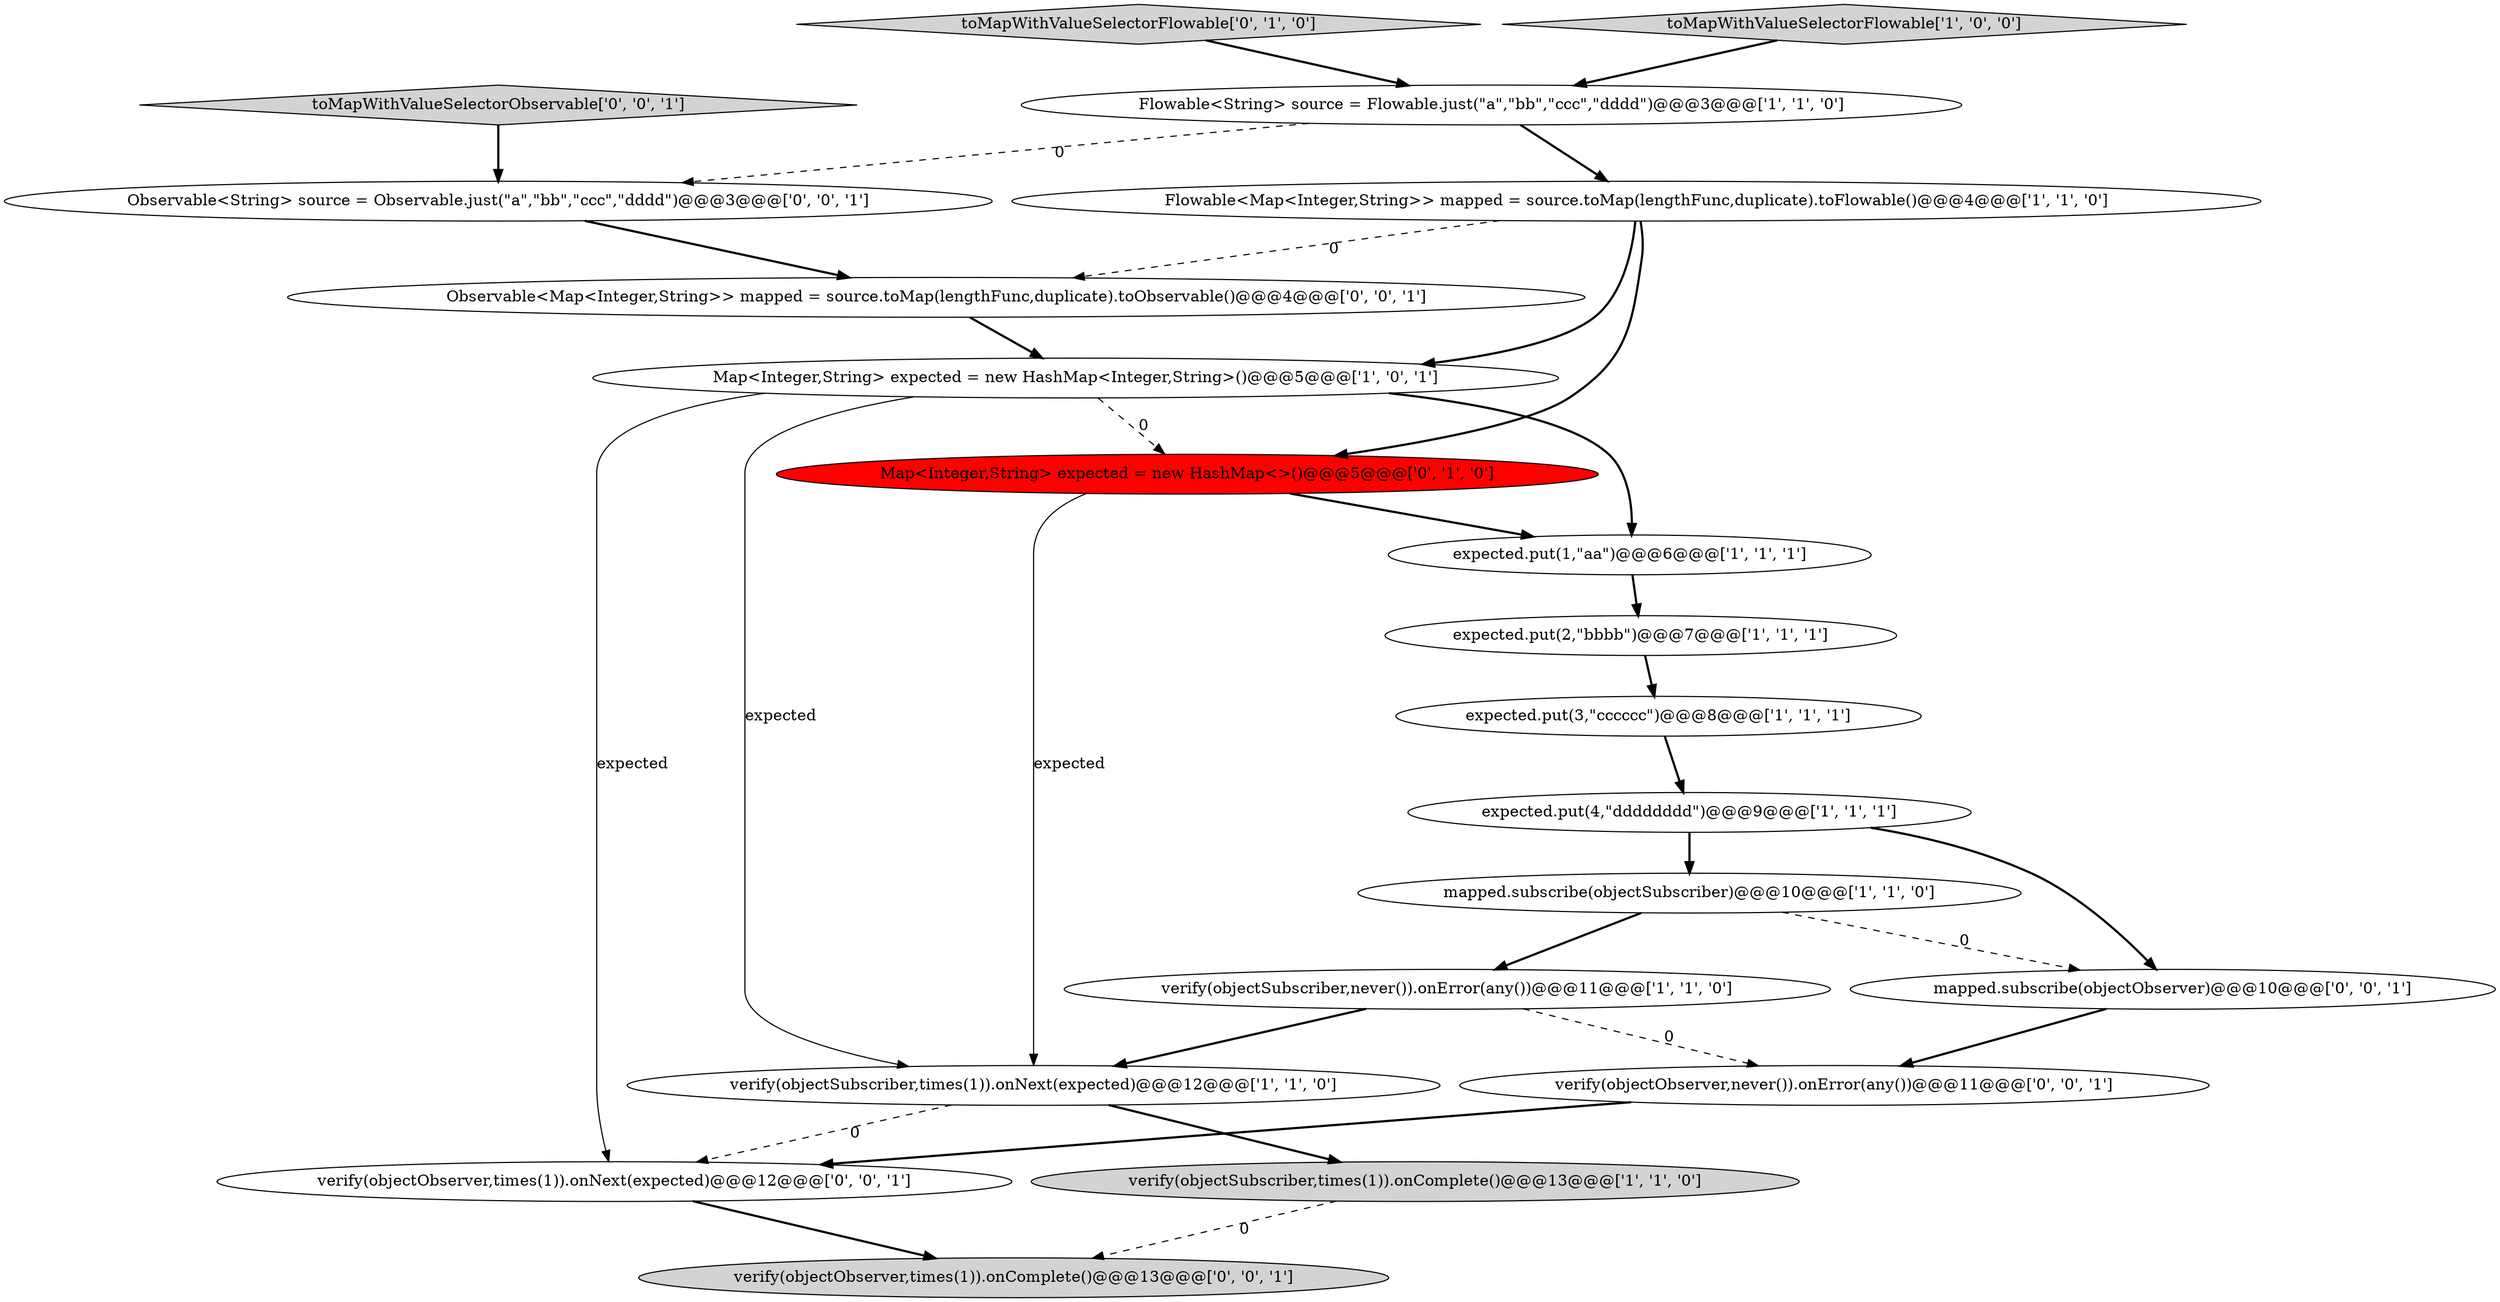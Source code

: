 digraph {
18 [style = filled, label = "mapped.subscribe(objectObserver)@@@10@@@['0', '0', '1']", fillcolor = white, shape = ellipse image = "AAA0AAABBB3BBB"];
15 [style = filled, label = "toMapWithValueSelectorObservable['0', '0', '1']", fillcolor = lightgray, shape = diamond image = "AAA0AAABBB3BBB"];
5 [style = filled, label = "verify(objectSubscriber,times(1)).onNext(expected)@@@12@@@['1', '1', '0']", fillcolor = white, shape = ellipse image = "AAA0AAABBB1BBB"];
12 [style = filled, label = "toMapWithValueSelectorFlowable['0', '1', '0']", fillcolor = lightgray, shape = diamond image = "AAA0AAABBB2BBB"];
19 [style = filled, label = "Observable<String> source = Observable.just(\"a\",\"bb\",\"ccc\",\"dddd\")@@@3@@@['0', '0', '1']", fillcolor = white, shape = ellipse image = "AAA0AAABBB3BBB"];
3 [style = filled, label = "expected.put(1,\"aa\")@@@6@@@['1', '1', '1']", fillcolor = white, shape = ellipse image = "AAA0AAABBB1BBB"];
9 [style = filled, label = "verify(objectSubscriber,times(1)).onComplete()@@@13@@@['1', '1', '0']", fillcolor = lightgray, shape = ellipse image = "AAA0AAABBB1BBB"];
0 [style = filled, label = "Flowable<String> source = Flowable.just(\"a\",\"bb\",\"ccc\",\"dddd\")@@@3@@@['1', '1', '0']", fillcolor = white, shape = ellipse image = "AAA0AAABBB1BBB"];
13 [style = filled, label = "Map<Integer,String> expected = new HashMap<>()@@@5@@@['0', '1', '0']", fillcolor = red, shape = ellipse image = "AAA1AAABBB2BBB"];
2 [style = filled, label = "Map<Integer,String> expected = new HashMap<Integer,String>()@@@5@@@['1', '0', '1']", fillcolor = white, shape = ellipse image = "AAA0AAABBB1BBB"];
7 [style = filled, label = "Flowable<Map<Integer,String>> mapped = source.toMap(lengthFunc,duplicate).toFlowable()@@@4@@@['1', '1', '0']", fillcolor = white, shape = ellipse image = "AAA0AAABBB1BBB"];
6 [style = filled, label = "mapped.subscribe(objectSubscriber)@@@10@@@['1', '1', '0']", fillcolor = white, shape = ellipse image = "AAA0AAABBB1BBB"];
8 [style = filled, label = "expected.put(3,\"cccccc\")@@@8@@@['1', '1', '1']", fillcolor = white, shape = ellipse image = "AAA0AAABBB1BBB"];
16 [style = filled, label = "verify(objectObserver,times(1)).onNext(expected)@@@12@@@['0', '0', '1']", fillcolor = white, shape = ellipse image = "AAA0AAABBB3BBB"];
20 [style = filled, label = "verify(objectObserver,never()).onError(any())@@@11@@@['0', '0', '1']", fillcolor = white, shape = ellipse image = "AAA0AAABBB3BBB"];
11 [style = filled, label = "toMapWithValueSelectorFlowable['1', '0', '0']", fillcolor = lightgray, shape = diamond image = "AAA0AAABBB1BBB"];
4 [style = filled, label = "expected.put(4,\"dddddddd\")@@@9@@@['1', '1', '1']", fillcolor = white, shape = ellipse image = "AAA0AAABBB1BBB"];
17 [style = filled, label = "verify(objectObserver,times(1)).onComplete()@@@13@@@['0', '0', '1']", fillcolor = lightgray, shape = ellipse image = "AAA0AAABBB3BBB"];
14 [style = filled, label = "Observable<Map<Integer,String>> mapped = source.toMap(lengthFunc,duplicate).toObservable()@@@4@@@['0', '0', '1']", fillcolor = white, shape = ellipse image = "AAA0AAABBB3BBB"];
1 [style = filled, label = "verify(objectSubscriber,never()).onError(any())@@@11@@@['1', '1', '0']", fillcolor = white, shape = ellipse image = "AAA0AAABBB1BBB"];
10 [style = filled, label = "expected.put(2,\"bbbb\")@@@7@@@['1', '1', '1']", fillcolor = white, shape = ellipse image = "AAA0AAABBB1BBB"];
1->5 [style = bold, label=""];
7->13 [style = bold, label=""];
5->9 [style = bold, label=""];
13->5 [style = solid, label="expected"];
4->6 [style = bold, label=""];
2->16 [style = solid, label="expected"];
0->19 [style = dashed, label="0"];
7->14 [style = dashed, label="0"];
2->3 [style = bold, label=""];
2->5 [style = solid, label="expected"];
4->18 [style = bold, label=""];
16->17 [style = bold, label=""];
15->19 [style = bold, label=""];
12->0 [style = bold, label=""];
0->7 [style = bold, label=""];
6->18 [style = dashed, label="0"];
1->20 [style = dashed, label="0"];
5->16 [style = dashed, label="0"];
3->10 [style = bold, label=""];
6->1 [style = bold, label=""];
18->20 [style = bold, label=""];
11->0 [style = bold, label=""];
19->14 [style = bold, label=""];
20->16 [style = bold, label=""];
10->8 [style = bold, label=""];
13->3 [style = bold, label=""];
7->2 [style = bold, label=""];
2->13 [style = dashed, label="0"];
9->17 [style = dashed, label="0"];
14->2 [style = bold, label=""];
8->4 [style = bold, label=""];
}
